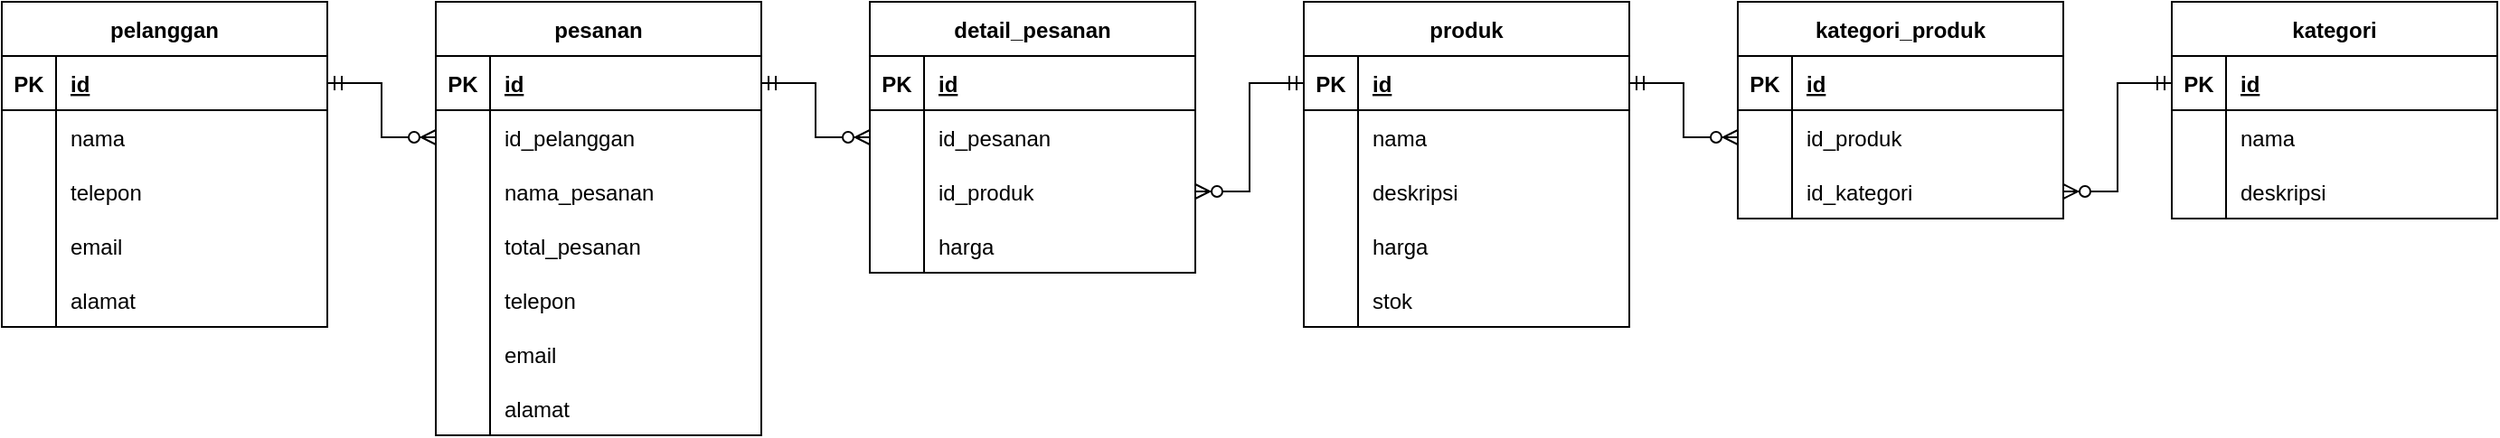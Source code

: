 <mxfile version="20.5.3" type="device"><diagram id="DdSeFPwj7vcF3v-qImV0" name="Page-1"><mxGraphModel dx="1422" dy="762" grid="1" gridSize="10" guides="1" tooltips="1" connect="1" arrows="1" fold="1" page="1" pageScale="1" pageWidth="850" pageHeight="1100" math="0" shadow="0"><root><mxCell id="0"/><mxCell id="1" parent="0"/><mxCell id="Yi7rNI-i4tt3zs1nojZY-6" value="pelanggan" style="shape=table;startSize=30;container=1;collapsible=1;childLayout=tableLayout;fixedRows=1;rowLines=0;fontStyle=1;align=center;resizeLast=1;" parent="1" vertex="1"><mxGeometry x="40" y="80" width="180" height="180" as="geometry"/></mxCell><mxCell id="Yi7rNI-i4tt3zs1nojZY-7" value="" style="shape=tableRow;horizontal=0;startSize=0;swimlaneHead=0;swimlaneBody=0;fillColor=none;collapsible=0;dropTarget=0;points=[[0,0.5],[1,0.5]];portConstraint=eastwest;top=0;left=0;right=0;bottom=1;" parent="Yi7rNI-i4tt3zs1nojZY-6" vertex="1"><mxGeometry y="30" width="180" height="30" as="geometry"/></mxCell><mxCell id="Yi7rNI-i4tt3zs1nojZY-8" value="PK" style="shape=partialRectangle;connectable=0;fillColor=none;top=0;left=0;bottom=0;right=0;fontStyle=1;overflow=hidden;" parent="Yi7rNI-i4tt3zs1nojZY-7" vertex="1"><mxGeometry width="30" height="30" as="geometry"><mxRectangle width="30" height="30" as="alternateBounds"/></mxGeometry></mxCell><mxCell id="Yi7rNI-i4tt3zs1nojZY-9" value="id" style="shape=partialRectangle;connectable=0;fillColor=none;top=0;left=0;bottom=0;right=0;align=left;spacingLeft=6;fontStyle=5;overflow=hidden;" parent="Yi7rNI-i4tt3zs1nojZY-7" vertex="1"><mxGeometry x="30" width="150" height="30" as="geometry"><mxRectangle width="150" height="30" as="alternateBounds"/></mxGeometry></mxCell><mxCell id="Yi7rNI-i4tt3zs1nojZY-10" value="" style="shape=tableRow;horizontal=0;startSize=0;swimlaneHead=0;swimlaneBody=0;fillColor=none;collapsible=0;dropTarget=0;points=[[0,0.5],[1,0.5]];portConstraint=eastwest;top=0;left=0;right=0;bottom=0;" parent="Yi7rNI-i4tt3zs1nojZY-6" vertex="1"><mxGeometry y="60" width="180" height="30" as="geometry"/></mxCell><mxCell id="Yi7rNI-i4tt3zs1nojZY-11" value="" style="shape=partialRectangle;connectable=0;fillColor=none;top=0;left=0;bottom=0;right=0;editable=1;overflow=hidden;" parent="Yi7rNI-i4tt3zs1nojZY-10" vertex="1"><mxGeometry width="30" height="30" as="geometry"><mxRectangle width="30" height="30" as="alternateBounds"/></mxGeometry></mxCell><mxCell id="Yi7rNI-i4tt3zs1nojZY-12" value="nama" style="shape=partialRectangle;connectable=0;fillColor=none;top=0;left=0;bottom=0;right=0;align=left;spacingLeft=6;overflow=hidden;" parent="Yi7rNI-i4tt3zs1nojZY-10" vertex="1"><mxGeometry x="30" width="150" height="30" as="geometry"><mxRectangle width="150" height="30" as="alternateBounds"/></mxGeometry></mxCell><mxCell id="Yi7rNI-i4tt3zs1nojZY-13" value="" style="shape=tableRow;horizontal=0;startSize=0;swimlaneHead=0;swimlaneBody=0;fillColor=none;collapsible=0;dropTarget=0;points=[[0,0.5],[1,0.5]];portConstraint=eastwest;top=0;left=0;right=0;bottom=0;" parent="Yi7rNI-i4tt3zs1nojZY-6" vertex="1"><mxGeometry y="90" width="180" height="30" as="geometry"/></mxCell><mxCell id="Yi7rNI-i4tt3zs1nojZY-14" value="" style="shape=partialRectangle;connectable=0;fillColor=none;top=0;left=0;bottom=0;right=0;editable=1;overflow=hidden;" parent="Yi7rNI-i4tt3zs1nojZY-13" vertex="1"><mxGeometry width="30" height="30" as="geometry"><mxRectangle width="30" height="30" as="alternateBounds"/></mxGeometry></mxCell><mxCell id="Yi7rNI-i4tt3zs1nojZY-15" value="telepon" style="shape=partialRectangle;connectable=0;fillColor=none;top=0;left=0;bottom=0;right=0;align=left;spacingLeft=6;overflow=hidden;" parent="Yi7rNI-i4tt3zs1nojZY-13" vertex="1"><mxGeometry x="30" width="150" height="30" as="geometry"><mxRectangle width="150" height="30" as="alternateBounds"/></mxGeometry></mxCell><mxCell id="Yi7rNI-i4tt3zs1nojZY-16" value="" style="shape=tableRow;horizontal=0;startSize=0;swimlaneHead=0;swimlaneBody=0;fillColor=none;collapsible=0;dropTarget=0;points=[[0,0.5],[1,0.5]];portConstraint=eastwest;top=0;left=0;right=0;bottom=0;" parent="Yi7rNI-i4tt3zs1nojZY-6" vertex="1"><mxGeometry y="120" width="180" height="30" as="geometry"/></mxCell><mxCell id="Yi7rNI-i4tt3zs1nojZY-17" value="" style="shape=partialRectangle;connectable=0;fillColor=none;top=0;left=0;bottom=0;right=0;editable=1;overflow=hidden;" parent="Yi7rNI-i4tt3zs1nojZY-16" vertex="1"><mxGeometry width="30" height="30" as="geometry"><mxRectangle width="30" height="30" as="alternateBounds"/></mxGeometry></mxCell><mxCell id="Yi7rNI-i4tt3zs1nojZY-18" value="email" style="shape=partialRectangle;connectable=0;fillColor=none;top=0;left=0;bottom=0;right=0;align=left;spacingLeft=6;overflow=hidden;" parent="Yi7rNI-i4tt3zs1nojZY-16" vertex="1"><mxGeometry x="30" width="150" height="30" as="geometry"><mxRectangle width="150" height="30" as="alternateBounds"/></mxGeometry></mxCell><mxCell id="Yi7rNI-i4tt3zs1nojZY-24" value="" style="shape=tableRow;horizontal=0;startSize=0;swimlaneHead=0;swimlaneBody=0;fillColor=none;collapsible=0;dropTarget=0;points=[[0,0.5],[1,0.5]];portConstraint=eastwest;top=0;left=0;right=0;bottom=0;" parent="Yi7rNI-i4tt3zs1nojZY-6" vertex="1"><mxGeometry y="150" width="180" height="30" as="geometry"/></mxCell><mxCell id="Yi7rNI-i4tt3zs1nojZY-25" value="" style="shape=partialRectangle;connectable=0;fillColor=none;top=0;left=0;bottom=0;right=0;editable=1;overflow=hidden;" parent="Yi7rNI-i4tt3zs1nojZY-24" vertex="1"><mxGeometry width="30" height="30" as="geometry"><mxRectangle width="30" height="30" as="alternateBounds"/></mxGeometry></mxCell><mxCell id="Yi7rNI-i4tt3zs1nojZY-26" value="alamat" style="shape=partialRectangle;connectable=0;fillColor=none;top=0;left=0;bottom=0;right=0;align=left;spacingLeft=6;overflow=hidden;" parent="Yi7rNI-i4tt3zs1nojZY-24" vertex="1"><mxGeometry x="30" width="150" height="30" as="geometry"><mxRectangle width="150" height="30" as="alternateBounds"/></mxGeometry></mxCell><mxCell id="Yi7rNI-i4tt3zs1nojZY-27" value="pesanan" style="shape=table;startSize=30;container=1;collapsible=1;childLayout=tableLayout;fixedRows=1;rowLines=0;fontStyle=1;align=center;resizeLast=1;" parent="1" vertex="1"><mxGeometry x="280" y="80" width="180" height="240" as="geometry"/></mxCell><mxCell id="Yi7rNI-i4tt3zs1nojZY-28" value="" style="shape=tableRow;horizontal=0;startSize=0;swimlaneHead=0;swimlaneBody=0;fillColor=none;collapsible=0;dropTarget=0;points=[[0,0.5],[1,0.5]];portConstraint=eastwest;top=0;left=0;right=0;bottom=1;" parent="Yi7rNI-i4tt3zs1nojZY-27" vertex="1"><mxGeometry y="30" width="180" height="30" as="geometry"/></mxCell><mxCell id="Yi7rNI-i4tt3zs1nojZY-29" value="PK" style="shape=partialRectangle;connectable=0;fillColor=none;top=0;left=0;bottom=0;right=0;fontStyle=1;overflow=hidden;" parent="Yi7rNI-i4tt3zs1nojZY-28" vertex="1"><mxGeometry width="30" height="30" as="geometry"><mxRectangle width="30" height="30" as="alternateBounds"/></mxGeometry></mxCell><mxCell id="Yi7rNI-i4tt3zs1nojZY-30" value="id" style="shape=partialRectangle;connectable=0;fillColor=none;top=0;left=0;bottom=0;right=0;align=left;spacingLeft=6;fontStyle=5;overflow=hidden;" parent="Yi7rNI-i4tt3zs1nojZY-28" vertex="1"><mxGeometry x="30" width="150" height="30" as="geometry"><mxRectangle width="150" height="30" as="alternateBounds"/></mxGeometry></mxCell><mxCell id="Yi7rNI-i4tt3zs1nojZY-31" value="" style="shape=tableRow;horizontal=0;startSize=0;swimlaneHead=0;swimlaneBody=0;fillColor=none;collapsible=0;dropTarget=0;points=[[0,0.5],[1,0.5]];portConstraint=eastwest;top=0;left=0;right=0;bottom=0;" parent="Yi7rNI-i4tt3zs1nojZY-27" vertex="1"><mxGeometry y="60" width="180" height="30" as="geometry"/></mxCell><mxCell id="Yi7rNI-i4tt3zs1nojZY-32" value="" style="shape=partialRectangle;connectable=0;fillColor=none;top=0;left=0;bottom=0;right=0;editable=1;overflow=hidden;" parent="Yi7rNI-i4tt3zs1nojZY-31" vertex="1"><mxGeometry width="30" height="30" as="geometry"><mxRectangle width="30" height="30" as="alternateBounds"/></mxGeometry></mxCell><mxCell id="Yi7rNI-i4tt3zs1nojZY-33" value="id_pelanggan" style="shape=partialRectangle;connectable=0;fillColor=none;top=0;left=0;bottom=0;right=0;align=left;spacingLeft=6;overflow=hidden;" parent="Yi7rNI-i4tt3zs1nojZY-31" vertex="1"><mxGeometry x="30" width="150" height="30" as="geometry"><mxRectangle width="150" height="30" as="alternateBounds"/></mxGeometry></mxCell><mxCell id="Yi7rNI-i4tt3zs1nojZY-37" value="" style="shape=tableRow;horizontal=0;startSize=0;swimlaneHead=0;swimlaneBody=0;fillColor=none;collapsible=0;dropTarget=0;points=[[0,0.5],[1,0.5]];portConstraint=eastwest;top=0;left=0;right=0;bottom=0;" parent="Yi7rNI-i4tt3zs1nojZY-27" vertex="1"><mxGeometry y="90" width="180" height="30" as="geometry"/></mxCell><mxCell id="Yi7rNI-i4tt3zs1nojZY-38" value="" style="shape=partialRectangle;connectable=0;fillColor=none;top=0;left=0;bottom=0;right=0;editable=1;overflow=hidden;" parent="Yi7rNI-i4tt3zs1nojZY-37" vertex="1"><mxGeometry width="30" height="30" as="geometry"><mxRectangle width="30" height="30" as="alternateBounds"/></mxGeometry></mxCell><mxCell id="Yi7rNI-i4tt3zs1nojZY-39" value="nama_pesanan" style="shape=partialRectangle;connectable=0;fillColor=none;top=0;left=0;bottom=0;right=0;align=left;spacingLeft=6;overflow=hidden;" parent="Yi7rNI-i4tt3zs1nojZY-37" vertex="1"><mxGeometry x="30" width="150" height="30" as="geometry"><mxRectangle width="150" height="30" as="alternateBounds"/></mxGeometry></mxCell><mxCell id="Yi7rNI-i4tt3zs1nojZY-40" value="" style="shape=tableRow;horizontal=0;startSize=0;swimlaneHead=0;swimlaneBody=0;fillColor=none;collapsible=0;dropTarget=0;points=[[0,0.5],[1,0.5]];portConstraint=eastwest;top=0;left=0;right=0;bottom=0;" parent="Yi7rNI-i4tt3zs1nojZY-27" vertex="1"><mxGeometry y="120" width="180" height="30" as="geometry"/></mxCell><mxCell id="Yi7rNI-i4tt3zs1nojZY-41" value="" style="shape=partialRectangle;connectable=0;fillColor=none;top=0;left=0;bottom=0;right=0;editable=1;overflow=hidden;" parent="Yi7rNI-i4tt3zs1nojZY-40" vertex="1"><mxGeometry width="30" height="30" as="geometry"><mxRectangle width="30" height="30" as="alternateBounds"/></mxGeometry></mxCell><mxCell id="Yi7rNI-i4tt3zs1nojZY-42" value="total_pesanan" style="shape=partialRectangle;connectable=0;fillColor=none;top=0;left=0;bottom=0;right=0;align=left;spacingLeft=6;overflow=hidden;" parent="Yi7rNI-i4tt3zs1nojZY-40" vertex="1"><mxGeometry x="30" width="150" height="30" as="geometry"><mxRectangle width="150" height="30" as="alternateBounds"/></mxGeometry></mxCell><mxCell id="Yi7rNI-i4tt3zs1nojZY-34" value="" style="shape=tableRow;horizontal=0;startSize=0;swimlaneHead=0;swimlaneBody=0;fillColor=none;collapsible=0;dropTarget=0;points=[[0,0.5],[1,0.5]];portConstraint=eastwest;top=0;left=0;right=0;bottom=0;" parent="Yi7rNI-i4tt3zs1nojZY-27" vertex="1"><mxGeometry y="150" width="180" height="30" as="geometry"/></mxCell><mxCell id="Yi7rNI-i4tt3zs1nojZY-35" value="" style="shape=partialRectangle;connectable=0;fillColor=none;top=0;left=0;bottom=0;right=0;editable=1;overflow=hidden;" parent="Yi7rNI-i4tt3zs1nojZY-34" vertex="1"><mxGeometry width="30" height="30" as="geometry"><mxRectangle width="30" height="30" as="alternateBounds"/></mxGeometry></mxCell><mxCell id="Yi7rNI-i4tt3zs1nojZY-36" value="telepon" style="shape=partialRectangle;connectable=0;fillColor=none;top=0;left=0;bottom=0;right=0;align=left;spacingLeft=6;overflow=hidden;" parent="Yi7rNI-i4tt3zs1nojZY-34" vertex="1"><mxGeometry x="30" width="150" height="30" as="geometry"><mxRectangle width="150" height="30" as="alternateBounds"/></mxGeometry></mxCell><mxCell id="Yi7rNI-i4tt3zs1nojZY-136" value="" style="shape=tableRow;horizontal=0;startSize=0;swimlaneHead=0;swimlaneBody=0;fillColor=none;collapsible=0;dropTarget=0;points=[[0,0.5],[1,0.5]];portConstraint=eastwest;top=0;left=0;right=0;bottom=0;" parent="Yi7rNI-i4tt3zs1nojZY-27" vertex="1"><mxGeometry y="180" width="180" height="30" as="geometry"/></mxCell><mxCell id="Yi7rNI-i4tt3zs1nojZY-137" value="" style="shape=partialRectangle;connectable=0;fillColor=none;top=0;left=0;bottom=0;right=0;editable=1;overflow=hidden;" parent="Yi7rNI-i4tt3zs1nojZY-136" vertex="1"><mxGeometry width="30" height="30" as="geometry"><mxRectangle width="30" height="30" as="alternateBounds"/></mxGeometry></mxCell><mxCell id="Yi7rNI-i4tt3zs1nojZY-138" value="email" style="shape=partialRectangle;connectable=0;fillColor=none;top=0;left=0;bottom=0;right=0;align=left;spacingLeft=6;overflow=hidden;" parent="Yi7rNI-i4tt3zs1nojZY-136" vertex="1"><mxGeometry x="30" width="150" height="30" as="geometry"><mxRectangle width="150" height="30" as="alternateBounds"/></mxGeometry></mxCell><mxCell id="Yi7rNI-i4tt3zs1nojZY-139" value="" style="shape=tableRow;horizontal=0;startSize=0;swimlaneHead=0;swimlaneBody=0;fillColor=none;collapsible=0;dropTarget=0;points=[[0,0.5],[1,0.5]];portConstraint=eastwest;top=0;left=0;right=0;bottom=0;" parent="Yi7rNI-i4tt3zs1nojZY-27" vertex="1"><mxGeometry y="210" width="180" height="30" as="geometry"/></mxCell><mxCell id="Yi7rNI-i4tt3zs1nojZY-140" value="" style="shape=partialRectangle;connectable=0;fillColor=none;top=0;left=0;bottom=0;right=0;editable=1;overflow=hidden;" parent="Yi7rNI-i4tt3zs1nojZY-139" vertex="1"><mxGeometry width="30" height="30" as="geometry"><mxRectangle width="30" height="30" as="alternateBounds"/></mxGeometry></mxCell><mxCell id="Yi7rNI-i4tt3zs1nojZY-141" value="alamat" style="shape=partialRectangle;connectable=0;fillColor=none;top=0;left=0;bottom=0;right=0;align=left;spacingLeft=6;overflow=hidden;" parent="Yi7rNI-i4tt3zs1nojZY-139" vertex="1"><mxGeometry x="30" width="150" height="30" as="geometry"><mxRectangle width="150" height="30" as="alternateBounds"/></mxGeometry></mxCell><mxCell id="Yi7rNI-i4tt3zs1nojZY-47" value="produk" style="shape=table;startSize=30;container=1;collapsible=1;childLayout=tableLayout;fixedRows=1;rowLines=0;fontStyle=1;align=center;resizeLast=1;" parent="1" vertex="1"><mxGeometry x="760" y="80" width="180" height="180" as="geometry"/></mxCell><mxCell id="Yi7rNI-i4tt3zs1nojZY-48" value="" style="shape=tableRow;horizontal=0;startSize=0;swimlaneHead=0;swimlaneBody=0;fillColor=none;collapsible=0;dropTarget=0;points=[[0,0.5],[1,0.5]];portConstraint=eastwest;top=0;left=0;right=0;bottom=1;" parent="Yi7rNI-i4tt3zs1nojZY-47" vertex="1"><mxGeometry y="30" width="180" height="30" as="geometry"/></mxCell><mxCell id="Yi7rNI-i4tt3zs1nojZY-49" value="PK" style="shape=partialRectangle;connectable=0;fillColor=none;top=0;left=0;bottom=0;right=0;fontStyle=1;overflow=hidden;" parent="Yi7rNI-i4tt3zs1nojZY-48" vertex="1"><mxGeometry width="30" height="30" as="geometry"><mxRectangle width="30" height="30" as="alternateBounds"/></mxGeometry></mxCell><mxCell id="Yi7rNI-i4tt3zs1nojZY-50" value="id" style="shape=partialRectangle;connectable=0;fillColor=none;top=0;left=0;bottom=0;right=0;align=left;spacingLeft=6;fontStyle=5;overflow=hidden;" parent="Yi7rNI-i4tt3zs1nojZY-48" vertex="1"><mxGeometry x="30" width="150" height="30" as="geometry"><mxRectangle width="150" height="30" as="alternateBounds"/></mxGeometry></mxCell><mxCell id="Yi7rNI-i4tt3zs1nojZY-51" value="" style="shape=tableRow;horizontal=0;startSize=0;swimlaneHead=0;swimlaneBody=0;fillColor=none;collapsible=0;dropTarget=0;points=[[0,0.5],[1,0.5]];portConstraint=eastwest;top=0;left=0;right=0;bottom=0;" parent="Yi7rNI-i4tt3zs1nojZY-47" vertex="1"><mxGeometry y="60" width="180" height="30" as="geometry"/></mxCell><mxCell id="Yi7rNI-i4tt3zs1nojZY-52" value="" style="shape=partialRectangle;connectable=0;fillColor=none;top=0;left=0;bottom=0;right=0;editable=1;overflow=hidden;" parent="Yi7rNI-i4tt3zs1nojZY-51" vertex="1"><mxGeometry width="30" height="30" as="geometry"><mxRectangle width="30" height="30" as="alternateBounds"/></mxGeometry></mxCell><mxCell id="Yi7rNI-i4tt3zs1nojZY-53" value="nama" style="shape=partialRectangle;connectable=0;fillColor=none;top=0;left=0;bottom=0;right=0;align=left;spacingLeft=6;overflow=hidden;" parent="Yi7rNI-i4tt3zs1nojZY-51" vertex="1"><mxGeometry x="30" width="150" height="30" as="geometry"><mxRectangle width="150" height="30" as="alternateBounds"/></mxGeometry></mxCell><mxCell id="Yi7rNI-i4tt3zs1nojZY-54" value="" style="shape=tableRow;horizontal=0;startSize=0;swimlaneHead=0;swimlaneBody=0;fillColor=none;collapsible=0;dropTarget=0;points=[[0,0.5],[1,0.5]];portConstraint=eastwest;top=0;left=0;right=0;bottom=0;" parent="Yi7rNI-i4tt3zs1nojZY-47" vertex="1"><mxGeometry y="90" width="180" height="30" as="geometry"/></mxCell><mxCell id="Yi7rNI-i4tt3zs1nojZY-55" value="" style="shape=partialRectangle;connectable=0;fillColor=none;top=0;left=0;bottom=0;right=0;editable=1;overflow=hidden;" parent="Yi7rNI-i4tt3zs1nojZY-54" vertex="1"><mxGeometry width="30" height="30" as="geometry"><mxRectangle width="30" height="30" as="alternateBounds"/></mxGeometry></mxCell><mxCell id="Yi7rNI-i4tt3zs1nojZY-56" value="deskripsi" style="shape=partialRectangle;connectable=0;fillColor=none;top=0;left=0;bottom=0;right=0;align=left;spacingLeft=6;overflow=hidden;" parent="Yi7rNI-i4tt3zs1nojZY-54" vertex="1"><mxGeometry x="30" width="150" height="30" as="geometry"><mxRectangle width="150" height="30" as="alternateBounds"/></mxGeometry></mxCell><mxCell id="Yi7rNI-i4tt3zs1nojZY-57" value="" style="shape=tableRow;horizontal=0;startSize=0;swimlaneHead=0;swimlaneBody=0;fillColor=none;collapsible=0;dropTarget=0;points=[[0,0.5],[1,0.5]];portConstraint=eastwest;top=0;left=0;right=0;bottom=0;" parent="Yi7rNI-i4tt3zs1nojZY-47" vertex="1"><mxGeometry y="120" width="180" height="30" as="geometry"/></mxCell><mxCell id="Yi7rNI-i4tt3zs1nojZY-58" value="" style="shape=partialRectangle;connectable=0;fillColor=none;top=0;left=0;bottom=0;right=0;editable=1;overflow=hidden;" parent="Yi7rNI-i4tt3zs1nojZY-57" vertex="1"><mxGeometry width="30" height="30" as="geometry"><mxRectangle width="30" height="30" as="alternateBounds"/></mxGeometry></mxCell><mxCell id="Yi7rNI-i4tt3zs1nojZY-59" value="harga" style="shape=partialRectangle;connectable=0;fillColor=none;top=0;left=0;bottom=0;right=0;align=left;spacingLeft=6;overflow=hidden;" parent="Yi7rNI-i4tt3zs1nojZY-57" vertex="1"><mxGeometry x="30" width="150" height="30" as="geometry"><mxRectangle width="150" height="30" as="alternateBounds"/></mxGeometry></mxCell><mxCell id="3YHZOsRgYViSHwkHLnGE-1" value="" style="shape=tableRow;horizontal=0;startSize=0;swimlaneHead=0;swimlaneBody=0;fillColor=none;collapsible=0;dropTarget=0;points=[[0,0.5],[1,0.5]];portConstraint=eastwest;top=0;left=0;right=0;bottom=0;" vertex="1" parent="Yi7rNI-i4tt3zs1nojZY-47"><mxGeometry y="150" width="180" height="30" as="geometry"/></mxCell><mxCell id="3YHZOsRgYViSHwkHLnGE-2" value="" style="shape=partialRectangle;connectable=0;fillColor=none;top=0;left=0;bottom=0;right=0;editable=1;overflow=hidden;" vertex="1" parent="3YHZOsRgYViSHwkHLnGE-1"><mxGeometry width="30" height="30" as="geometry"><mxRectangle width="30" height="30" as="alternateBounds"/></mxGeometry></mxCell><mxCell id="3YHZOsRgYViSHwkHLnGE-3" value="stok" style="shape=partialRectangle;connectable=0;fillColor=none;top=0;left=0;bottom=0;right=0;align=left;spacingLeft=6;overflow=hidden;" vertex="1" parent="3YHZOsRgYViSHwkHLnGE-1"><mxGeometry x="30" width="150" height="30" as="geometry"><mxRectangle width="150" height="30" as="alternateBounds"/></mxGeometry></mxCell><mxCell id="Yi7rNI-i4tt3zs1nojZY-63" value="kategori" style="shape=table;startSize=30;container=1;collapsible=1;childLayout=tableLayout;fixedRows=1;rowLines=0;fontStyle=1;align=center;resizeLast=1;" parent="1" vertex="1"><mxGeometry x="1240" y="80" width="180" height="120" as="geometry"/></mxCell><mxCell id="Yi7rNI-i4tt3zs1nojZY-64" value="" style="shape=tableRow;horizontal=0;startSize=0;swimlaneHead=0;swimlaneBody=0;fillColor=none;collapsible=0;dropTarget=0;points=[[0,0.5],[1,0.5]];portConstraint=eastwest;top=0;left=0;right=0;bottom=1;" parent="Yi7rNI-i4tt3zs1nojZY-63" vertex="1"><mxGeometry y="30" width="180" height="30" as="geometry"/></mxCell><mxCell id="Yi7rNI-i4tt3zs1nojZY-65" value="PK" style="shape=partialRectangle;connectable=0;fillColor=none;top=0;left=0;bottom=0;right=0;fontStyle=1;overflow=hidden;" parent="Yi7rNI-i4tt3zs1nojZY-64" vertex="1"><mxGeometry width="30" height="30" as="geometry"><mxRectangle width="30" height="30" as="alternateBounds"/></mxGeometry></mxCell><mxCell id="Yi7rNI-i4tt3zs1nojZY-66" value="id" style="shape=partialRectangle;connectable=0;fillColor=none;top=0;left=0;bottom=0;right=0;align=left;spacingLeft=6;fontStyle=5;overflow=hidden;" parent="Yi7rNI-i4tt3zs1nojZY-64" vertex="1"><mxGeometry x="30" width="150" height="30" as="geometry"><mxRectangle width="150" height="30" as="alternateBounds"/></mxGeometry></mxCell><mxCell id="Yi7rNI-i4tt3zs1nojZY-67" value="" style="shape=tableRow;horizontal=0;startSize=0;swimlaneHead=0;swimlaneBody=0;fillColor=none;collapsible=0;dropTarget=0;points=[[0,0.5],[1,0.5]];portConstraint=eastwest;top=0;left=0;right=0;bottom=0;" parent="Yi7rNI-i4tt3zs1nojZY-63" vertex="1"><mxGeometry y="60" width="180" height="30" as="geometry"/></mxCell><mxCell id="Yi7rNI-i4tt3zs1nojZY-68" value="" style="shape=partialRectangle;connectable=0;fillColor=none;top=0;left=0;bottom=0;right=0;editable=1;overflow=hidden;" parent="Yi7rNI-i4tt3zs1nojZY-67" vertex="1"><mxGeometry width="30" height="30" as="geometry"><mxRectangle width="30" height="30" as="alternateBounds"/></mxGeometry></mxCell><mxCell id="Yi7rNI-i4tt3zs1nojZY-69" value="nama" style="shape=partialRectangle;connectable=0;fillColor=none;top=0;left=0;bottom=0;right=0;align=left;spacingLeft=6;overflow=hidden;" parent="Yi7rNI-i4tt3zs1nojZY-67" vertex="1"><mxGeometry x="30" width="150" height="30" as="geometry"><mxRectangle width="150" height="30" as="alternateBounds"/></mxGeometry></mxCell><mxCell id="Yi7rNI-i4tt3zs1nojZY-163" value="" style="shape=tableRow;horizontal=0;startSize=0;swimlaneHead=0;swimlaneBody=0;fillColor=none;collapsible=0;dropTarget=0;points=[[0,0.5],[1,0.5]];portConstraint=eastwest;top=0;left=0;right=0;bottom=0;" parent="Yi7rNI-i4tt3zs1nojZY-63" vertex="1"><mxGeometry y="90" width="180" height="30" as="geometry"/></mxCell><mxCell id="Yi7rNI-i4tt3zs1nojZY-164" value="" style="shape=partialRectangle;connectable=0;fillColor=none;top=0;left=0;bottom=0;right=0;editable=1;overflow=hidden;" parent="Yi7rNI-i4tt3zs1nojZY-163" vertex="1"><mxGeometry width="30" height="30" as="geometry"><mxRectangle width="30" height="30" as="alternateBounds"/></mxGeometry></mxCell><mxCell id="Yi7rNI-i4tt3zs1nojZY-165" value="deskripsi" style="shape=partialRectangle;connectable=0;fillColor=none;top=0;left=0;bottom=0;right=0;align=left;spacingLeft=6;overflow=hidden;" parent="Yi7rNI-i4tt3zs1nojZY-163" vertex="1"><mxGeometry x="30" width="150" height="30" as="geometry"><mxRectangle width="150" height="30" as="alternateBounds"/></mxGeometry></mxCell><mxCell id="Yi7rNI-i4tt3zs1nojZY-79" value="kategori_produk" style="shape=table;startSize=30;container=1;collapsible=1;childLayout=tableLayout;fixedRows=1;rowLines=0;fontStyle=1;align=center;resizeLast=1;" parent="1" vertex="1"><mxGeometry x="1000" y="80" width="180" height="120" as="geometry"/></mxCell><mxCell id="Yi7rNI-i4tt3zs1nojZY-80" value="" style="shape=tableRow;horizontal=0;startSize=0;swimlaneHead=0;swimlaneBody=0;fillColor=none;collapsible=0;dropTarget=0;points=[[0,0.5],[1,0.5]];portConstraint=eastwest;top=0;left=0;right=0;bottom=1;" parent="Yi7rNI-i4tt3zs1nojZY-79" vertex="1"><mxGeometry y="30" width="180" height="30" as="geometry"/></mxCell><mxCell id="Yi7rNI-i4tt3zs1nojZY-81" value="PK" style="shape=partialRectangle;connectable=0;fillColor=none;top=0;left=0;bottom=0;right=0;fontStyle=1;overflow=hidden;" parent="Yi7rNI-i4tt3zs1nojZY-80" vertex="1"><mxGeometry width="30" height="30" as="geometry"><mxRectangle width="30" height="30" as="alternateBounds"/></mxGeometry></mxCell><mxCell id="Yi7rNI-i4tt3zs1nojZY-82" value="id" style="shape=partialRectangle;connectable=0;fillColor=none;top=0;left=0;bottom=0;right=0;align=left;spacingLeft=6;fontStyle=5;overflow=hidden;" parent="Yi7rNI-i4tt3zs1nojZY-80" vertex="1"><mxGeometry x="30" width="150" height="30" as="geometry"><mxRectangle width="150" height="30" as="alternateBounds"/></mxGeometry></mxCell><mxCell id="Yi7rNI-i4tt3zs1nojZY-83" value="" style="shape=tableRow;horizontal=0;startSize=0;swimlaneHead=0;swimlaneBody=0;fillColor=none;collapsible=0;dropTarget=0;points=[[0,0.5],[1,0.5]];portConstraint=eastwest;top=0;left=0;right=0;bottom=0;" parent="Yi7rNI-i4tt3zs1nojZY-79" vertex="1"><mxGeometry y="60" width="180" height="30" as="geometry"/></mxCell><mxCell id="Yi7rNI-i4tt3zs1nojZY-84" value="" style="shape=partialRectangle;connectable=0;fillColor=none;top=0;left=0;bottom=0;right=0;editable=1;overflow=hidden;" parent="Yi7rNI-i4tt3zs1nojZY-83" vertex="1"><mxGeometry width="30" height="30" as="geometry"><mxRectangle width="30" height="30" as="alternateBounds"/></mxGeometry></mxCell><mxCell id="Yi7rNI-i4tt3zs1nojZY-85" value="id_produk" style="shape=partialRectangle;connectable=0;fillColor=none;top=0;left=0;bottom=0;right=0;align=left;spacingLeft=6;overflow=hidden;" parent="Yi7rNI-i4tt3zs1nojZY-83" vertex="1"><mxGeometry x="30" width="150" height="30" as="geometry"><mxRectangle width="150" height="30" as="alternateBounds"/></mxGeometry></mxCell><mxCell id="Yi7rNI-i4tt3zs1nojZY-86" value="" style="shape=tableRow;horizontal=0;startSize=0;swimlaneHead=0;swimlaneBody=0;fillColor=none;collapsible=0;dropTarget=0;points=[[0,0.5],[1,0.5]];portConstraint=eastwest;top=0;left=0;right=0;bottom=0;" parent="Yi7rNI-i4tt3zs1nojZY-79" vertex="1"><mxGeometry y="90" width="180" height="30" as="geometry"/></mxCell><mxCell id="Yi7rNI-i4tt3zs1nojZY-87" value="" style="shape=partialRectangle;connectable=0;fillColor=none;top=0;left=0;bottom=0;right=0;editable=1;overflow=hidden;" parent="Yi7rNI-i4tt3zs1nojZY-86" vertex="1"><mxGeometry width="30" height="30" as="geometry"><mxRectangle width="30" height="30" as="alternateBounds"/></mxGeometry></mxCell><mxCell id="Yi7rNI-i4tt3zs1nojZY-88" value="id_kategori" style="shape=partialRectangle;connectable=0;fillColor=none;top=0;left=0;bottom=0;right=0;align=left;spacingLeft=6;overflow=hidden;" parent="Yi7rNI-i4tt3zs1nojZY-86" vertex="1"><mxGeometry x="30" width="150" height="30" as="geometry"><mxRectangle width="150" height="30" as="alternateBounds"/></mxGeometry></mxCell><mxCell id="Yi7rNI-i4tt3zs1nojZY-95" value="detail_pesanan" style="shape=table;startSize=30;container=1;collapsible=1;childLayout=tableLayout;fixedRows=1;rowLines=0;fontStyle=1;align=center;resizeLast=1;" parent="1" vertex="1"><mxGeometry x="520" y="80" width="180" height="150" as="geometry"/></mxCell><mxCell id="Yi7rNI-i4tt3zs1nojZY-96" value="" style="shape=tableRow;horizontal=0;startSize=0;swimlaneHead=0;swimlaneBody=0;fillColor=none;collapsible=0;dropTarget=0;points=[[0,0.5],[1,0.5]];portConstraint=eastwest;top=0;left=0;right=0;bottom=1;" parent="Yi7rNI-i4tt3zs1nojZY-95" vertex="1"><mxGeometry y="30" width="180" height="30" as="geometry"/></mxCell><mxCell id="Yi7rNI-i4tt3zs1nojZY-97" value="PK" style="shape=partialRectangle;connectable=0;fillColor=none;top=0;left=0;bottom=0;right=0;fontStyle=1;overflow=hidden;" parent="Yi7rNI-i4tt3zs1nojZY-96" vertex="1"><mxGeometry width="30" height="30" as="geometry"><mxRectangle width="30" height="30" as="alternateBounds"/></mxGeometry></mxCell><mxCell id="Yi7rNI-i4tt3zs1nojZY-98" value="id" style="shape=partialRectangle;connectable=0;fillColor=none;top=0;left=0;bottom=0;right=0;align=left;spacingLeft=6;fontStyle=5;overflow=hidden;" parent="Yi7rNI-i4tt3zs1nojZY-96" vertex="1"><mxGeometry x="30" width="150" height="30" as="geometry"><mxRectangle width="150" height="30" as="alternateBounds"/></mxGeometry></mxCell><mxCell id="Yi7rNI-i4tt3zs1nojZY-99" value="" style="shape=tableRow;horizontal=0;startSize=0;swimlaneHead=0;swimlaneBody=0;fillColor=none;collapsible=0;dropTarget=0;points=[[0,0.5],[1,0.5]];portConstraint=eastwest;top=0;left=0;right=0;bottom=0;" parent="Yi7rNI-i4tt3zs1nojZY-95" vertex="1"><mxGeometry y="60" width="180" height="30" as="geometry"/></mxCell><mxCell id="Yi7rNI-i4tt3zs1nojZY-100" value="" style="shape=partialRectangle;connectable=0;fillColor=none;top=0;left=0;bottom=0;right=0;editable=1;overflow=hidden;" parent="Yi7rNI-i4tt3zs1nojZY-99" vertex="1"><mxGeometry width="30" height="30" as="geometry"><mxRectangle width="30" height="30" as="alternateBounds"/></mxGeometry></mxCell><mxCell id="Yi7rNI-i4tt3zs1nojZY-101" value="id_pesanan" style="shape=partialRectangle;connectable=0;fillColor=none;top=0;left=0;bottom=0;right=0;align=left;spacingLeft=6;overflow=hidden;" parent="Yi7rNI-i4tt3zs1nojZY-99" vertex="1"><mxGeometry x="30" width="150" height="30" as="geometry"><mxRectangle width="150" height="30" as="alternateBounds"/></mxGeometry></mxCell><mxCell id="Yi7rNI-i4tt3zs1nojZY-102" value="" style="shape=tableRow;horizontal=0;startSize=0;swimlaneHead=0;swimlaneBody=0;fillColor=none;collapsible=0;dropTarget=0;points=[[0,0.5],[1,0.5]];portConstraint=eastwest;top=0;left=0;right=0;bottom=0;" parent="Yi7rNI-i4tt3zs1nojZY-95" vertex="1"><mxGeometry y="90" width="180" height="30" as="geometry"/></mxCell><mxCell id="Yi7rNI-i4tt3zs1nojZY-103" value="" style="shape=partialRectangle;connectable=0;fillColor=none;top=0;left=0;bottom=0;right=0;editable=1;overflow=hidden;" parent="Yi7rNI-i4tt3zs1nojZY-102" vertex="1"><mxGeometry width="30" height="30" as="geometry"><mxRectangle width="30" height="30" as="alternateBounds"/></mxGeometry></mxCell><mxCell id="Yi7rNI-i4tt3zs1nojZY-104" value="id_produk" style="shape=partialRectangle;connectable=0;fillColor=none;top=0;left=0;bottom=0;right=0;align=left;spacingLeft=6;overflow=hidden;" parent="Yi7rNI-i4tt3zs1nojZY-102" vertex="1"><mxGeometry x="30" width="150" height="30" as="geometry"><mxRectangle width="150" height="30" as="alternateBounds"/></mxGeometry></mxCell><mxCell id="Yi7rNI-i4tt3zs1nojZY-105" value="" style="shape=tableRow;horizontal=0;startSize=0;swimlaneHead=0;swimlaneBody=0;fillColor=none;collapsible=0;dropTarget=0;points=[[0,0.5],[1,0.5]];portConstraint=eastwest;top=0;left=0;right=0;bottom=0;" parent="Yi7rNI-i4tt3zs1nojZY-95" vertex="1"><mxGeometry y="120" width="180" height="30" as="geometry"/></mxCell><mxCell id="Yi7rNI-i4tt3zs1nojZY-106" value="" style="shape=partialRectangle;connectable=0;fillColor=none;top=0;left=0;bottom=0;right=0;editable=1;overflow=hidden;" parent="Yi7rNI-i4tt3zs1nojZY-105" vertex="1"><mxGeometry width="30" height="30" as="geometry"><mxRectangle width="30" height="30" as="alternateBounds"/></mxGeometry></mxCell><mxCell id="Yi7rNI-i4tt3zs1nojZY-107" value="harga" style="shape=partialRectangle;connectable=0;fillColor=none;top=0;left=0;bottom=0;right=0;align=left;spacingLeft=6;overflow=hidden;" parent="Yi7rNI-i4tt3zs1nojZY-105" vertex="1"><mxGeometry x="30" width="150" height="30" as="geometry"><mxRectangle width="150" height="30" as="alternateBounds"/></mxGeometry></mxCell><mxCell id="Yi7rNI-i4tt3zs1nojZY-166" value="" style="edgeStyle=entityRelationEdgeStyle;fontSize=12;html=1;endArrow=ERzeroToMany;startArrow=ERmandOne;rounded=0;exitX=1;exitY=0.5;exitDx=0;exitDy=0;" parent="1" source="Yi7rNI-i4tt3zs1nojZY-7" target="Yi7rNI-i4tt3zs1nojZY-31" edge="1"><mxGeometry width="100" height="100" relative="1" as="geometry"><mxPoint x="410" y="310" as="sourcePoint"/><mxPoint x="510" y="210" as="targetPoint"/></mxGeometry></mxCell><mxCell id="Yi7rNI-i4tt3zs1nojZY-167" value="" style="edgeStyle=entityRelationEdgeStyle;fontSize=12;html=1;endArrow=ERzeroToMany;startArrow=ERmandOne;rounded=0;exitX=1;exitY=0.5;exitDx=0;exitDy=0;entryX=0;entryY=0.5;entryDx=0;entryDy=0;" parent="1" source="Yi7rNI-i4tt3zs1nojZY-48" target="Yi7rNI-i4tt3zs1nojZY-83" edge="1"><mxGeometry width="100" height="100" relative="1" as="geometry"><mxPoint x="1170" y="310" as="sourcePoint"/><mxPoint x="1270" y="210" as="targetPoint"/></mxGeometry></mxCell><mxCell id="Yi7rNI-i4tt3zs1nojZY-168" value="" style="edgeStyle=entityRelationEdgeStyle;fontSize=12;html=1;endArrow=ERzeroToMany;startArrow=ERmandOne;rounded=0;entryX=1;entryY=0.5;entryDx=0;entryDy=0;" parent="1" source="Yi7rNI-i4tt3zs1nojZY-64" target="Yi7rNI-i4tt3zs1nojZY-86" edge="1"><mxGeometry width="100" height="100" relative="1" as="geometry"><mxPoint x="1170" y="310" as="sourcePoint"/><mxPoint x="1270" y="210" as="targetPoint"/></mxGeometry></mxCell><mxCell id="Yi7rNI-i4tt3zs1nojZY-169" value="" style="edgeStyle=entityRelationEdgeStyle;fontSize=12;html=1;endArrow=ERzeroToMany;startArrow=ERmandOne;rounded=0;exitX=0;exitY=0.5;exitDx=0;exitDy=0;entryX=1;entryY=0.5;entryDx=0;entryDy=0;" parent="1" source="Yi7rNI-i4tt3zs1nojZY-48" target="Yi7rNI-i4tt3zs1nojZY-102" edge="1"><mxGeometry width="100" height="100" relative="1" as="geometry"><mxPoint x="600" y="310" as="sourcePoint"/><mxPoint x="700" y="210" as="targetPoint"/></mxGeometry></mxCell><mxCell id="Yi7rNI-i4tt3zs1nojZY-170" value="" style="edgeStyle=entityRelationEdgeStyle;fontSize=12;html=1;endArrow=ERzeroToMany;startArrow=ERmandOne;rounded=0;exitX=1;exitY=0.5;exitDx=0;exitDy=0;entryX=0;entryY=0.5;entryDx=0;entryDy=0;" parent="1" source="Yi7rNI-i4tt3zs1nojZY-28" target="Yi7rNI-i4tt3zs1nojZY-99" edge="1"><mxGeometry width="100" height="100" relative="1" as="geometry"><mxPoint x="600" y="310" as="sourcePoint"/><mxPoint x="570" y="160" as="targetPoint"/></mxGeometry></mxCell></root></mxGraphModel></diagram></mxfile>